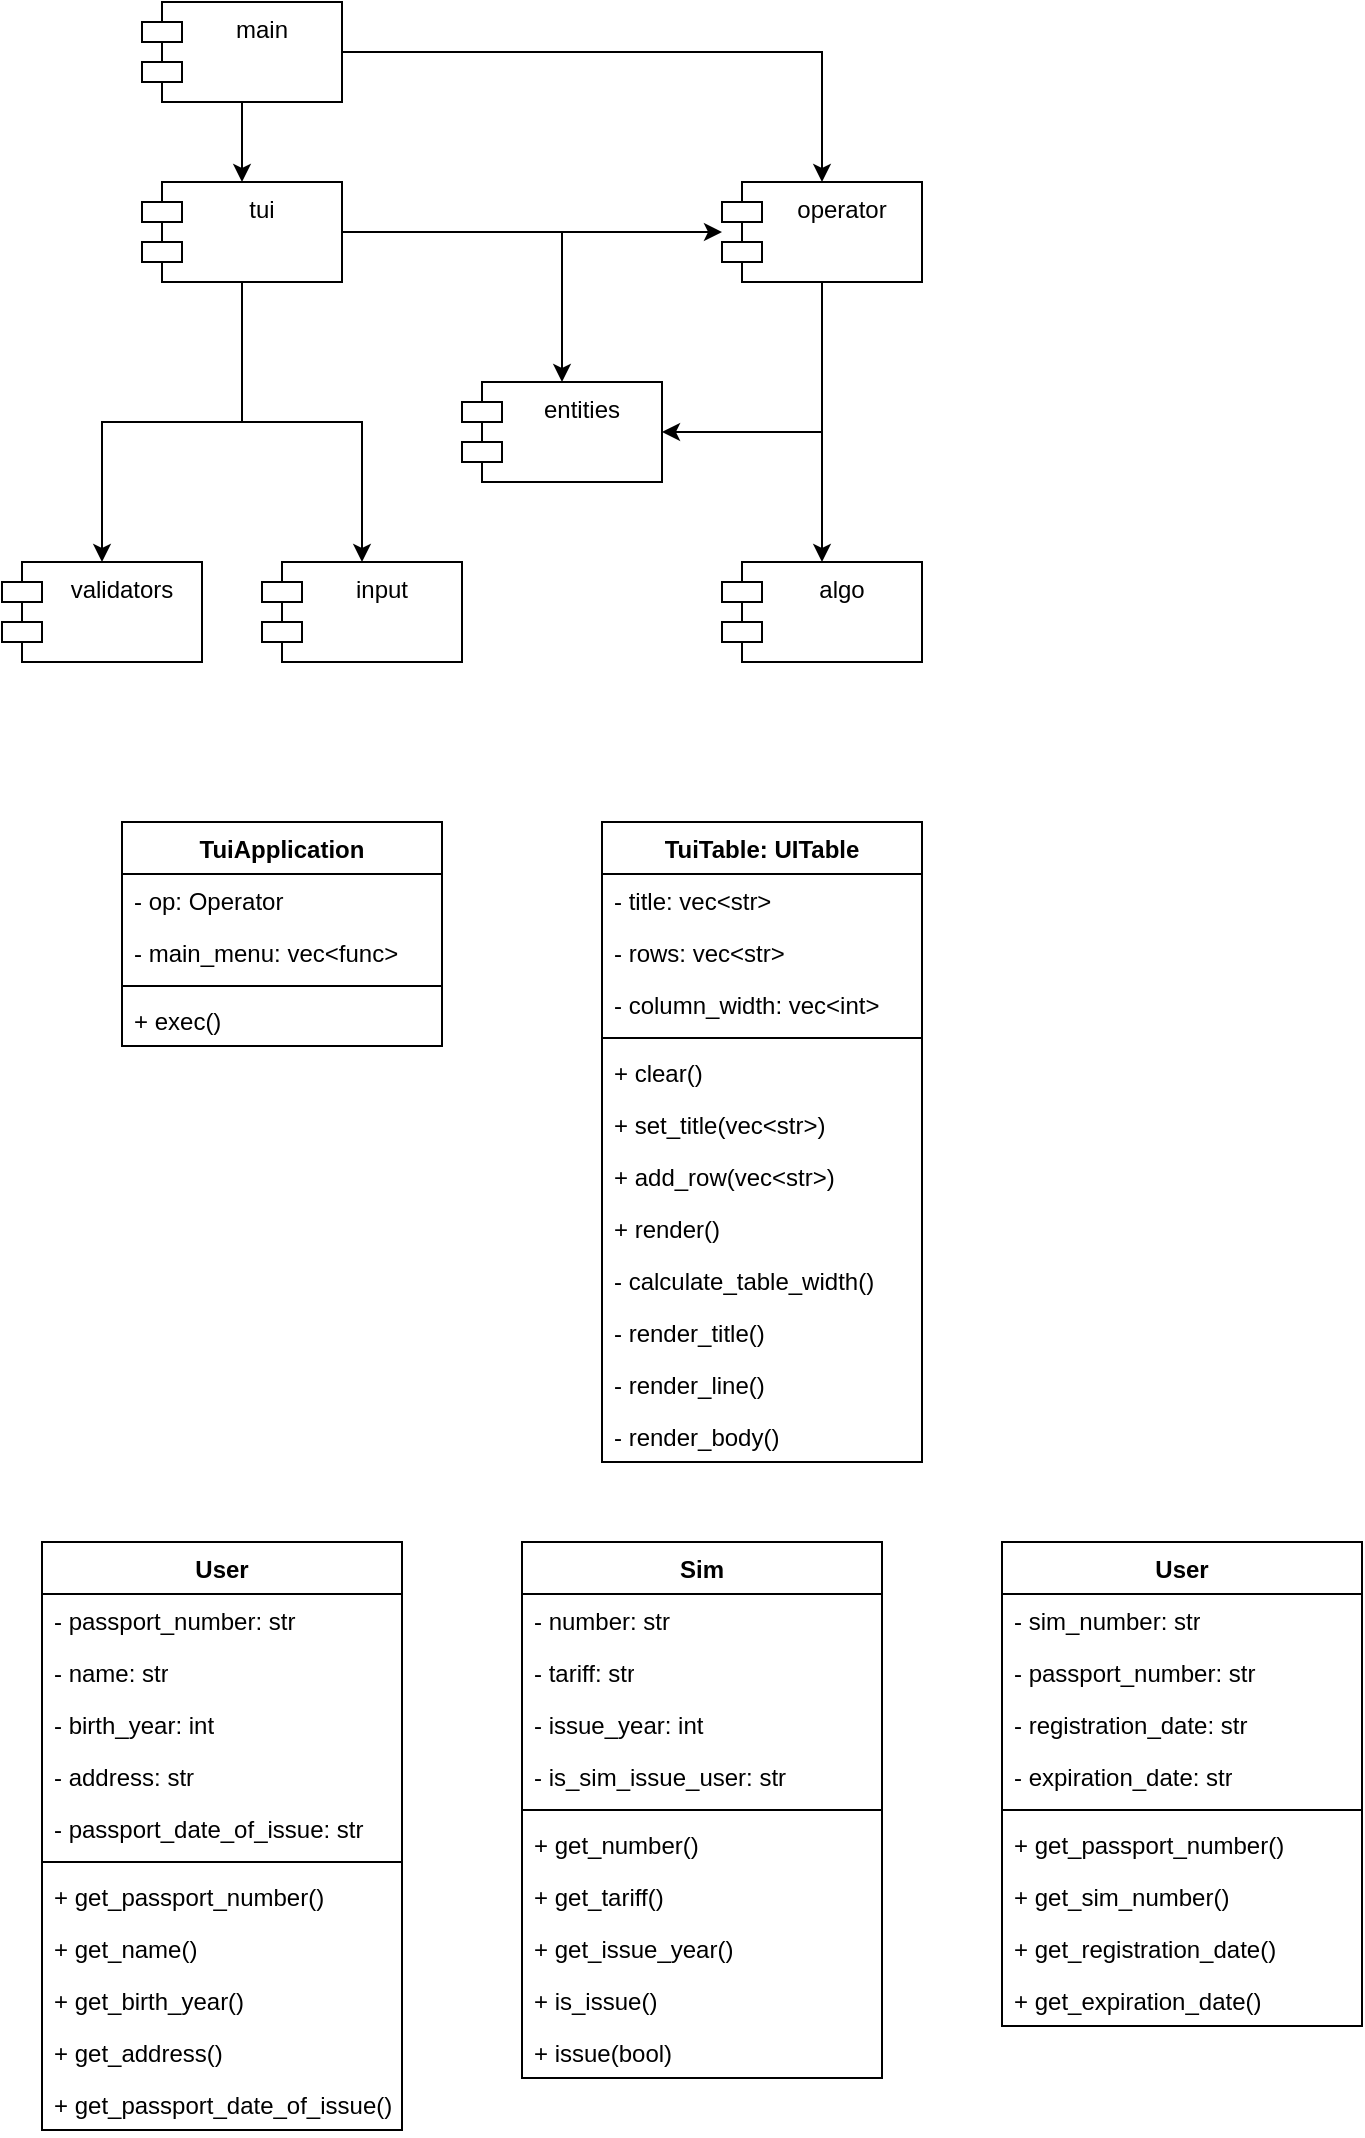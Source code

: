 <mxfile version="26.2.2">
  <diagram name="Page-1" id="oiawvk82hd4Ck84aFNNM">
    <mxGraphModel dx="1182" dy="685" grid="1" gridSize="10" guides="1" tooltips="1" connect="1" arrows="1" fold="1" page="1" pageScale="1" pageWidth="850" pageHeight="1100" math="0" shadow="0">
      <root>
        <mxCell id="0" />
        <mxCell id="1" parent="0" />
        <mxCell id="pULgV8E5IBTIdqK-v0uu-3" value="algo" style="shape=module;align=left;spacingLeft=20;align=center;verticalAlign=top;whiteSpace=wrap;html=1;" vertex="1" parent="1">
          <mxGeometry x="380" y="310" width="100" height="50" as="geometry" />
        </mxCell>
        <mxCell id="pULgV8E5IBTIdqK-v0uu-18" style="edgeStyle=orthogonalEdgeStyle;rounded=0;orthogonalLoop=1;jettySize=auto;html=1;entryX=1;entryY=0.5;entryDx=0;entryDy=0;" edge="1" parent="1" source="pULgV8E5IBTIdqK-v0uu-4" target="pULgV8E5IBTIdqK-v0uu-12">
          <mxGeometry relative="1" as="geometry">
            <mxPoint x="370" y="240.0" as="targetPoint" />
            <Array as="points">
              <mxPoint x="430" y="245" />
            </Array>
          </mxGeometry>
        </mxCell>
        <mxCell id="pULgV8E5IBTIdqK-v0uu-19" style="edgeStyle=orthogonalEdgeStyle;rounded=0;orthogonalLoop=1;jettySize=auto;html=1;" edge="1" parent="1" source="pULgV8E5IBTIdqK-v0uu-4" target="pULgV8E5IBTIdqK-v0uu-3">
          <mxGeometry relative="1" as="geometry" />
        </mxCell>
        <mxCell id="pULgV8E5IBTIdqK-v0uu-4" value="operator" style="shape=module;align=left;spacingLeft=20;align=center;verticalAlign=top;whiteSpace=wrap;html=1;" vertex="1" parent="1">
          <mxGeometry x="380" y="120" width="100" height="50" as="geometry" />
        </mxCell>
        <mxCell id="pULgV8E5IBTIdqK-v0uu-14" style="edgeStyle=orthogonalEdgeStyle;rounded=0;orthogonalLoop=1;jettySize=auto;html=1;" edge="1" parent="1" source="pULgV8E5IBTIdqK-v0uu-5" target="pULgV8E5IBTIdqK-v0uu-7">
          <mxGeometry relative="1" as="geometry" />
        </mxCell>
        <mxCell id="pULgV8E5IBTIdqK-v0uu-23" style="edgeStyle=orthogonalEdgeStyle;rounded=0;orthogonalLoop=1;jettySize=auto;html=1;" edge="1" parent="1" source="pULgV8E5IBTIdqK-v0uu-5" target="pULgV8E5IBTIdqK-v0uu-4">
          <mxGeometry relative="1" as="geometry">
            <mxPoint x="340" y="120" as="targetPoint" />
          </mxGeometry>
        </mxCell>
        <mxCell id="pULgV8E5IBTIdqK-v0uu-5" value="main" style="shape=module;align=left;spacingLeft=20;align=center;verticalAlign=top;whiteSpace=wrap;html=1;" vertex="1" parent="1">
          <mxGeometry x="90" y="30" width="100" height="50" as="geometry" />
        </mxCell>
        <mxCell id="pULgV8E5IBTIdqK-v0uu-15" style="edgeStyle=orthogonalEdgeStyle;rounded=0;orthogonalLoop=1;jettySize=auto;html=1;" edge="1" parent="1" source="pULgV8E5IBTIdqK-v0uu-7" target="pULgV8E5IBTIdqK-v0uu-4">
          <mxGeometry relative="1" as="geometry" />
        </mxCell>
        <mxCell id="pULgV8E5IBTIdqK-v0uu-17" style="edgeStyle=orthogonalEdgeStyle;rounded=0;orthogonalLoop=1;jettySize=auto;html=1;entryX=0.5;entryY=0;entryDx=0;entryDy=0;" edge="1" parent="1" source="pULgV8E5IBTIdqK-v0uu-7" target="pULgV8E5IBTIdqK-v0uu-12">
          <mxGeometry relative="1" as="geometry">
            <Array as="points">
              <mxPoint x="300" y="145" />
            </Array>
          </mxGeometry>
        </mxCell>
        <mxCell id="pULgV8E5IBTIdqK-v0uu-21" style="edgeStyle=orthogonalEdgeStyle;rounded=0;orthogonalLoop=1;jettySize=auto;html=1;" edge="1" parent="1" source="pULgV8E5IBTIdqK-v0uu-7" target="pULgV8E5IBTIdqK-v0uu-9">
          <mxGeometry relative="1" as="geometry" />
        </mxCell>
        <mxCell id="pULgV8E5IBTIdqK-v0uu-22" style="edgeStyle=orthogonalEdgeStyle;rounded=0;orthogonalLoop=1;jettySize=auto;html=1;" edge="1" parent="1" source="pULgV8E5IBTIdqK-v0uu-7" target="pULgV8E5IBTIdqK-v0uu-11">
          <mxGeometry relative="1" as="geometry" />
        </mxCell>
        <mxCell id="pULgV8E5IBTIdqK-v0uu-7" value="tui" style="shape=module;align=left;spacingLeft=20;align=center;verticalAlign=top;whiteSpace=wrap;html=1;" vertex="1" parent="1">
          <mxGeometry x="90" y="120" width="100" height="50" as="geometry" />
        </mxCell>
        <mxCell id="pULgV8E5IBTIdqK-v0uu-9" value="validators" style="shape=module;align=left;spacingLeft=20;align=center;verticalAlign=top;whiteSpace=wrap;html=1;" vertex="1" parent="1">
          <mxGeometry x="20" y="310" width="100" height="50" as="geometry" />
        </mxCell>
        <mxCell id="pULgV8E5IBTIdqK-v0uu-11" value="input" style="shape=module;align=left;spacingLeft=20;align=center;verticalAlign=top;whiteSpace=wrap;html=1;" vertex="1" parent="1">
          <mxGeometry x="150" y="310" width="100" height="50" as="geometry" />
        </mxCell>
        <mxCell id="pULgV8E5IBTIdqK-v0uu-12" value="entities" style="shape=module;align=left;spacingLeft=20;align=center;verticalAlign=top;whiteSpace=wrap;html=1;" vertex="1" parent="1">
          <mxGeometry x="250" y="220" width="100" height="50" as="geometry" />
        </mxCell>
        <mxCell id="pULgV8E5IBTIdqK-v0uu-24" value="TuiApplication" style="swimlane;fontStyle=1;align=center;verticalAlign=top;childLayout=stackLayout;horizontal=1;startSize=26;horizontalStack=0;resizeParent=1;resizeParentMax=0;resizeLast=0;collapsible=1;marginBottom=0;whiteSpace=wrap;html=1;" vertex="1" parent="1">
          <mxGeometry x="80" y="440" width="160" height="112" as="geometry">
            <mxRectangle x="110" y="430" width="120" height="30" as="alternateBounds" />
          </mxGeometry>
        </mxCell>
        <mxCell id="pULgV8E5IBTIdqK-v0uu-25" value="- op: Operator" style="text;strokeColor=none;fillColor=none;align=left;verticalAlign=top;spacingLeft=4;spacingRight=4;overflow=hidden;rotatable=0;points=[[0,0.5],[1,0.5]];portConstraint=eastwest;whiteSpace=wrap;html=1;" vertex="1" parent="pULgV8E5IBTIdqK-v0uu-24">
          <mxGeometry y="26" width="160" height="26" as="geometry" />
        </mxCell>
        <mxCell id="pULgV8E5IBTIdqK-v0uu-29" value="- main_menu: vec&amp;lt;func&amp;gt;" style="text;strokeColor=none;fillColor=none;align=left;verticalAlign=top;spacingLeft=4;spacingRight=4;overflow=hidden;rotatable=0;points=[[0,0.5],[1,0.5]];portConstraint=eastwest;whiteSpace=wrap;html=1;" vertex="1" parent="pULgV8E5IBTIdqK-v0uu-24">
          <mxGeometry y="52" width="160" height="26" as="geometry" />
        </mxCell>
        <mxCell id="pULgV8E5IBTIdqK-v0uu-26" value="" style="line;strokeWidth=1;fillColor=none;align=left;verticalAlign=middle;spacingTop=-1;spacingLeft=3;spacingRight=3;rotatable=0;labelPosition=right;points=[];portConstraint=eastwest;strokeColor=inherit;" vertex="1" parent="pULgV8E5IBTIdqK-v0uu-24">
          <mxGeometry y="78" width="160" height="8" as="geometry" />
        </mxCell>
        <mxCell id="pULgV8E5IBTIdqK-v0uu-27" value="+ exec()" style="text;strokeColor=none;fillColor=none;align=left;verticalAlign=top;spacingLeft=4;spacingRight=4;overflow=hidden;rotatable=0;points=[[0,0.5],[1,0.5]];portConstraint=eastwest;whiteSpace=wrap;html=1;" vertex="1" parent="pULgV8E5IBTIdqK-v0uu-24">
          <mxGeometry y="86" width="160" height="26" as="geometry" />
        </mxCell>
        <mxCell id="pULgV8E5IBTIdqK-v0uu-30" value="TuiTable: UITable" style="swimlane;fontStyle=1;align=center;verticalAlign=top;childLayout=stackLayout;horizontal=1;startSize=26;horizontalStack=0;resizeParent=1;resizeParentMax=0;resizeLast=0;collapsible=1;marginBottom=0;whiteSpace=wrap;html=1;" vertex="1" parent="1">
          <mxGeometry x="320" y="440" width="160" height="320" as="geometry">
            <mxRectangle x="110" y="430" width="120" height="30" as="alternateBounds" />
          </mxGeometry>
        </mxCell>
        <mxCell id="pULgV8E5IBTIdqK-v0uu-31" value="- title: vec&amp;lt;str&amp;gt;" style="text;strokeColor=none;fillColor=none;align=left;verticalAlign=top;spacingLeft=4;spacingRight=4;overflow=hidden;rotatable=0;points=[[0,0.5],[1,0.5]];portConstraint=eastwest;whiteSpace=wrap;html=1;" vertex="1" parent="pULgV8E5IBTIdqK-v0uu-30">
          <mxGeometry y="26" width="160" height="26" as="geometry" />
        </mxCell>
        <mxCell id="pULgV8E5IBTIdqK-v0uu-32" value="- rows: vec&amp;lt;str&amp;gt;" style="text;strokeColor=none;fillColor=none;align=left;verticalAlign=top;spacingLeft=4;spacingRight=4;overflow=hidden;rotatable=0;points=[[0,0.5],[1,0.5]];portConstraint=eastwest;whiteSpace=wrap;html=1;" vertex="1" parent="pULgV8E5IBTIdqK-v0uu-30">
          <mxGeometry y="52" width="160" height="26" as="geometry" />
        </mxCell>
        <mxCell id="pULgV8E5IBTIdqK-v0uu-35" value="- column_width: vec&amp;lt;int&amp;gt;" style="text;strokeColor=none;fillColor=none;align=left;verticalAlign=top;spacingLeft=4;spacingRight=4;overflow=hidden;rotatable=0;points=[[0,0.5],[1,0.5]];portConstraint=eastwest;whiteSpace=wrap;html=1;" vertex="1" parent="pULgV8E5IBTIdqK-v0uu-30">
          <mxGeometry y="78" width="160" height="26" as="geometry" />
        </mxCell>
        <mxCell id="pULgV8E5IBTIdqK-v0uu-33" value="" style="line;strokeWidth=1;fillColor=none;align=left;verticalAlign=middle;spacingTop=-1;spacingLeft=3;spacingRight=3;rotatable=0;labelPosition=right;points=[];portConstraint=eastwest;strokeColor=inherit;" vertex="1" parent="pULgV8E5IBTIdqK-v0uu-30">
          <mxGeometry y="104" width="160" height="8" as="geometry" />
        </mxCell>
        <mxCell id="pULgV8E5IBTIdqK-v0uu-34" value="+ clear()" style="text;strokeColor=none;fillColor=none;align=left;verticalAlign=top;spacingLeft=4;spacingRight=4;overflow=hidden;rotatable=0;points=[[0,0.5],[1,0.5]];portConstraint=eastwest;whiteSpace=wrap;html=1;" vertex="1" parent="pULgV8E5IBTIdqK-v0uu-30">
          <mxGeometry y="112" width="160" height="26" as="geometry" />
        </mxCell>
        <mxCell id="pULgV8E5IBTIdqK-v0uu-36" value="+ set_title(vec&amp;lt;str&amp;gt;)" style="text;strokeColor=none;fillColor=none;align=left;verticalAlign=top;spacingLeft=4;spacingRight=4;overflow=hidden;rotatable=0;points=[[0,0.5],[1,0.5]];portConstraint=eastwest;whiteSpace=wrap;html=1;" vertex="1" parent="pULgV8E5IBTIdqK-v0uu-30">
          <mxGeometry y="138" width="160" height="26" as="geometry" />
        </mxCell>
        <mxCell id="pULgV8E5IBTIdqK-v0uu-37" value="+ add_row(vec&amp;lt;str&amp;gt;)" style="text;strokeColor=none;fillColor=none;align=left;verticalAlign=top;spacingLeft=4;spacingRight=4;overflow=hidden;rotatable=0;points=[[0,0.5],[1,0.5]];portConstraint=eastwest;whiteSpace=wrap;html=1;" vertex="1" parent="pULgV8E5IBTIdqK-v0uu-30">
          <mxGeometry y="164" width="160" height="26" as="geometry" />
        </mxCell>
        <mxCell id="pULgV8E5IBTIdqK-v0uu-38" value="+ render()" style="text;strokeColor=none;fillColor=none;align=left;verticalAlign=top;spacingLeft=4;spacingRight=4;overflow=hidden;rotatable=0;points=[[0,0.5],[1,0.5]];portConstraint=eastwest;whiteSpace=wrap;html=1;" vertex="1" parent="pULgV8E5IBTIdqK-v0uu-30">
          <mxGeometry y="190" width="160" height="26" as="geometry" />
        </mxCell>
        <mxCell id="pULgV8E5IBTIdqK-v0uu-52" value="- calculate_table_width()" style="text;strokeColor=none;fillColor=none;align=left;verticalAlign=top;spacingLeft=4;spacingRight=4;overflow=hidden;rotatable=0;points=[[0,0.5],[1,0.5]];portConstraint=eastwest;whiteSpace=wrap;html=1;" vertex="1" parent="pULgV8E5IBTIdqK-v0uu-30">
          <mxGeometry y="216" width="160" height="26" as="geometry" />
        </mxCell>
        <mxCell id="pULgV8E5IBTIdqK-v0uu-53" value="- render_title()" style="text;strokeColor=none;fillColor=none;align=left;verticalAlign=top;spacingLeft=4;spacingRight=4;overflow=hidden;rotatable=0;points=[[0,0.5],[1,0.5]];portConstraint=eastwest;whiteSpace=wrap;html=1;" vertex="1" parent="pULgV8E5IBTIdqK-v0uu-30">
          <mxGeometry y="242" width="160" height="26" as="geometry" />
        </mxCell>
        <mxCell id="pULgV8E5IBTIdqK-v0uu-54" value="- render_line()" style="text;strokeColor=none;fillColor=none;align=left;verticalAlign=top;spacingLeft=4;spacingRight=4;overflow=hidden;rotatable=0;points=[[0,0.5],[1,0.5]];portConstraint=eastwest;whiteSpace=wrap;html=1;" vertex="1" parent="pULgV8E5IBTIdqK-v0uu-30">
          <mxGeometry y="268" width="160" height="26" as="geometry" />
        </mxCell>
        <mxCell id="pULgV8E5IBTIdqK-v0uu-55" value="- render_body()" style="text;strokeColor=none;fillColor=none;align=left;verticalAlign=top;spacingLeft=4;spacingRight=4;overflow=hidden;rotatable=0;points=[[0,0.5],[1,0.5]];portConstraint=eastwest;whiteSpace=wrap;html=1;" vertex="1" parent="pULgV8E5IBTIdqK-v0uu-30">
          <mxGeometry y="294" width="160" height="26" as="geometry" />
        </mxCell>
        <mxCell id="pULgV8E5IBTIdqK-v0uu-39" value="User" style="swimlane;fontStyle=1;align=center;verticalAlign=top;childLayout=stackLayout;horizontal=1;startSize=26;horizontalStack=0;resizeParent=1;resizeParentMax=0;resizeLast=0;collapsible=1;marginBottom=0;whiteSpace=wrap;html=1;" vertex="1" parent="1">
          <mxGeometry x="40" y="800" width="180" height="294" as="geometry">
            <mxRectangle x="110" y="430" width="120" height="30" as="alternateBounds" />
          </mxGeometry>
        </mxCell>
        <mxCell id="pULgV8E5IBTIdqK-v0uu-40" value="- passport_number: str" style="text;strokeColor=none;fillColor=none;align=left;verticalAlign=top;spacingLeft=4;spacingRight=4;overflow=hidden;rotatable=0;points=[[0,0.5],[1,0.5]];portConstraint=eastwest;whiteSpace=wrap;html=1;" vertex="1" parent="pULgV8E5IBTIdqK-v0uu-39">
          <mxGeometry y="26" width="180" height="26" as="geometry" />
        </mxCell>
        <mxCell id="pULgV8E5IBTIdqK-v0uu-41" value="- name: str" style="text;strokeColor=none;fillColor=none;align=left;verticalAlign=top;spacingLeft=4;spacingRight=4;overflow=hidden;rotatable=0;points=[[0,0.5],[1,0.5]];portConstraint=eastwest;whiteSpace=wrap;html=1;" vertex="1" parent="pULgV8E5IBTIdqK-v0uu-39">
          <mxGeometry y="52" width="180" height="26" as="geometry" />
        </mxCell>
        <mxCell id="pULgV8E5IBTIdqK-v0uu-42" value="- birth_year: int" style="text;strokeColor=none;fillColor=none;align=left;verticalAlign=top;spacingLeft=4;spacingRight=4;overflow=hidden;rotatable=0;points=[[0,0.5],[1,0.5]];portConstraint=eastwest;whiteSpace=wrap;html=1;" vertex="1" parent="pULgV8E5IBTIdqK-v0uu-39">
          <mxGeometry y="78" width="180" height="26" as="geometry" />
        </mxCell>
        <mxCell id="pULgV8E5IBTIdqK-v0uu-48" value="- address: str" style="text;strokeColor=none;fillColor=none;align=left;verticalAlign=top;spacingLeft=4;spacingRight=4;overflow=hidden;rotatable=0;points=[[0,0.5],[1,0.5]];portConstraint=eastwest;whiteSpace=wrap;html=1;" vertex="1" parent="pULgV8E5IBTIdqK-v0uu-39">
          <mxGeometry y="104" width="180" height="26" as="geometry" />
        </mxCell>
        <mxCell id="pULgV8E5IBTIdqK-v0uu-49" value="- passport_date_of_issue: str" style="text;strokeColor=none;fillColor=none;align=left;verticalAlign=top;spacingLeft=4;spacingRight=4;overflow=hidden;rotatable=0;points=[[0,0.5],[1,0.5]];portConstraint=eastwest;whiteSpace=wrap;html=1;" vertex="1" parent="pULgV8E5IBTIdqK-v0uu-39">
          <mxGeometry y="130" width="180" height="26" as="geometry" />
        </mxCell>
        <mxCell id="pULgV8E5IBTIdqK-v0uu-43" value="" style="line;strokeWidth=1;fillColor=none;align=left;verticalAlign=middle;spacingTop=-1;spacingLeft=3;spacingRight=3;rotatable=0;labelPosition=right;points=[];portConstraint=eastwest;strokeColor=inherit;" vertex="1" parent="pULgV8E5IBTIdqK-v0uu-39">
          <mxGeometry y="156" width="180" height="8" as="geometry" />
        </mxCell>
        <mxCell id="pULgV8E5IBTIdqK-v0uu-44" value="+ get_passport_number()" style="text;strokeColor=none;fillColor=none;align=left;verticalAlign=top;spacingLeft=4;spacingRight=4;overflow=hidden;rotatable=0;points=[[0,0.5],[1,0.5]];portConstraint=eastwest;whiteSpace=wrap;html=1;" vertex="1" parent="pULgV8E5IBTIdqK-v0uu-39">
          <mxGeometry y="164" width="180" height="26" as="geometry" />
        </mxCell>
        <mxCell id="pULgV8E5IBTIdqK-v0uu-45" value="+ get_name()" style="text;strokeColor=none;fillColor=none;align=left;verticalAlign=top;spacingLeft=4;spacingRight=4;overflow=hidden;rotatable=0;points=[[0,0.5],[1,0.5]];portConstraint=eastwest;whiteSpace=wrap;html=1;" vertex="1" parent="pULgV8E5IBTIdqK-v0uu-39">
          <mxGeometry y="190" width="180" height="26" as="geometry" />
        </mxCell>
        <mxCell id="pULgV8E5IBTIdqK-v0uu-46" value="+ get_birth_year()" style="text;strokeColor=none;fillColor=none;align=left;verticalAlign=top;spacingLeft=4;spacingRight=4;overflow=hidden;rotatable=0;points=[[0,0.5],[1,0.5]];portConstraint=eastwest;whiteSpace=wrap;html=1;" vertex="1" parent="pULgV8E5IBTIdqK-v0uu-39">
          <mxGeometry y="216" width="180" height="26" as="geometry" />
        </mxCell>
        <mxCell id="pULgV8E5IBTIdqK-v0uu-50" value="+ get_address()" style="text;strokeColor=none;fillColor=none;align=left;verticalAlign=top;spacingLeft=4;spacingRight=4;overflow=hidden;rotatable=0;points=[[0,0.5],[1,0.5]];portConstraint=eastwest;whiteSpace=wrap;html=1;" vertex="1" parent="pULgV8E5IBTIdqK-v0uu-39">
          <mxGeometry y="242" width="180" height="26" as="geometry" />
        </mxCell>
        <mxCell id="pULgV8E5IBTIdqK-v0uu-56" value="+ get_passport_date_of_issue()" style="text;strokeColor=none;fillColor=none;align=left;verticalAlign=top;spacingLeft=4;spacingRight=4;overflow=hidden;rotatable=0;points=[[0,0.5],[1,0.5]];portConstraint=eastwest;whiteSpace=wrap;html=1;" vertex="1" parent="pULgV8E5IBTIdqK-v0uu-39">
          <mxGeometry y="268" width="180" height="26" as="geometry" />
        </mxCell>
        <mxCell id="pULgV8E5IBTIdqK-v0uu-57" value="Sim" style="swimlane;fontStyle=1;align=center;verticalAlign=top;childLayout=stackLayout;horizontal=1;startSize=26;horizontalStack=0;resizeParent=1;resizeParentMax=0;resizeLast=0;collapsible=1;marginBottom=0;whiteSpace=wrap;html=1;" vertex="1" parent="1">
          <mxGeometry x="280" y="800" width="180" height="268" as="geometry">
            <mxRectangle x="110" y="430" width="120" height="30" as="alternateBounds" />
          </mxGeometry>
        </mxCell>
        <mxCell id="pULgV8E5IBTIdqK-v0uu-58" value="- number: str" style="text;strokeColor=none;fillColor=none;align=left;verticalAlign=top;spacingLeft=4;spacingRight=4;overflow=hidden;rotatable=0;points=[[0,0.5],[1,0.5]];portConstraint=eastwest;whiteSpace=wrap;html=1;" vertex="1" parent="pULgV8E5IBTIdqK-v0uu-57">
          <mxGeometry y="26" width="180" height="26" as="geometry" />
        </mxCell>
        <mxCell id="pULgV8E5IBTIdqK-v0uu-59" value="- tariff: str" style="text;strokeColor=none;fillColor=none;align=left;verticalAlign=top;spacingLeft=4;spacingRight=4;overflow=hidden;rotatable=0;points=[[0,0.5],[1,0.5]];portConstraint=eastwest;whiteSpace=wrap;html=1;" vertex="1" parent="pULgV8E5IBTIdqK-v0uu-57">
          <mxGeometry y="52" width="180" height="26" as="geometry" />
        </mxCell>
        <mxCell id="pULgV8E5IBTIdqK-v0uu-60" value="- issue_year: int" style="text;strokeColor=none;fillColor=none;align=left;verticalAlign=top;spacingLeft=4;spacingRight=4;overflow=hidden;rotatable=0;points=[[0,0.5],[1,0.5]];portConstraint=eastwest;whiteSpace=wrap;html=1;" vertex="1" parent="pULgV8E5IBTIdqK-v0uu-57">
          <mxGeometry y="78" width="180" height="26" as="geometry" />
        </mxCell>
        <mxCell id="pULgV8E5IBTIdqK-v0uu-61" value="- is_sim_issue_user: str" style="text;strokeColor=none;fillColor=none;align=left;verticalAlign=top;spacingLeft=4;spacingRight=4;overflow=hidden;rotatable=0;points=[[0,0.5],[1,0.5]];portConstraint=eastwest;whiteSpace=wrap;html=1;" vertex="1" parent="pULgV8E5IBTIdqK-v0uu-57">
          <mxGeometry y="104" width="180" height="26" as="geometry" />
        </mxCell>
        <mxCell id="pULgV8E5IBTIdqK-v0uu-63" value="" style="line;strokeWidth=1;fillColor=none;align=left;verticalAlign=middle;spacingTop=-1;spacingLeft=3;spacingRight=3;rotatable=0;labelPosition=right;points=[];portConstraint=eastwest;strokeColor=inherit;" vertex="1" parent="pULgV8E5IBTIdqK-v0uu-57">
          <mxGeometry y="130" width="180" height="8" as="geometry" />
        </mxCell>
        <mxCell id="pULgV8E5IBTIdqK-v0uu-64" value="+ get_number()" style="text;strokeColor=none;fillColor=none;align=left;verticalAlign=top;spacingLeft=4;spacingRight=4;overflow=hidden;rotatable=0;points=[[0,0.5],[1,0.5]];portConstraint=eastwest;whiteSpace=wrap;html=1;" vertex="1" parent="pULgV8E5IBTIdqK-v0uu-57">
          <mxGeometry y="138" width="180" height="26" as="geometry" />
        </mxCell>
        <mxCell id="pULgV8E5IBTIdqK-v0uu-65" value="+ get_tariff()" style="text;strokeColor=none;fillColor=none;align=left;verticalAlign=top;spacingLeft=4;spacingRight=4;overflow=hidden;rotatable=0;points=[[0,0.5],[1,0.5]];portConstraint=eastwest;whiteSpace=wrap;html=1;" vertex="1" parent="pULgV8E5IBTIdqK-v0uu-57">
          <mxGeometry y="164" width="180" height="26" as="geometry" />
        </mxCell>
        <mxCell id="pULgV8E5IBTIdqK-v0uu-66" value="+ get_issue_year()" style="text;strokeColor=none;fillColor=none;align=left;verticalAlign=top;spacingLeft=4;spacingRight=4;overflow=hidden;rotatable=0;points=[[0,0.5],[1,0.5]];portConstraint=eastwest;whiteSpace=wrap;html=1;" vertex="1" parent="pULgV8E5IBTIdqK-v0uu-57">
          <mxGeometry y="190" width="180" height="26" as="geometry" />
        </mxCell>
        <mxCell id="pULgV8E5IBTIdqK-v0uu-67" value="+ is_issue()" style="text;strokeColor=none;fillColor=none;align=left;verticalAlign=top;spacingLeft=4;spacingRight=4;overflow=hidden;rotatable=0;points=[[0,0.5],[1,0.5]];portConstraint=eastwest;whiteSpace=wrap;html=1;" vertex="1" parent="pULgV8E5IBTIdqK-v0uu-57">
          <mxGeometry y="216" width="180" height="26" as="geometry" />
        </mxCell>
        <mxCell id="pULgV8E5IBTIdqK-v0uu-68" value="+ issue(bool)" style="text;strokeColor=none;fillColor=none;align=left;verticalAlign=top;spacingLeft=4;spacingRight=4;overflow=hidden;rotatable=0;points=[[0,0.5],[1,0.5]];portConstraint=eastwest;whiteSpace=wrap;html=1;" vertex="1" parent="pULgV8E5IBTIdqK-v0uu-57">
          <mxGeometry y="242" width="180" height="26" as="geometry" />
        </mxCell>
        <mxCell id="pULgV8E5IBTIdqK-v0uu-69" value="User" style="swimlane;fontStyle=1;align=center;verticalAlign=top;childLayout=stackLayout;horizontal=1;startSize=26;horizontalStack=0;resizeParent=1;resizeParentMax=0;resizeLast=0;collapsible=1;marginBottom=0;whiteSpace=wrap;html=1;" vertex="1" parent="1">
          <mxGeometry x="520" y="800" width="180" height="242" as="geometry">
            <mxRectangle x="110" y="430" width="120" height="30" as="alternateBounds" />
          </mxGeometry>
        </mxCell>
        <mxCell id="pULgV8E5IBTIdqK-v0uu-81" value="- sim_number: str" style="text;strokeColor=none;fillColor=none;align=left;verticalAlign=top;spacingLeft=4;spacingRight=4;overflow=hidden;rotatable=0;points=[[0,0.5],[1,0.5]];portConstraint=eastwest;whiteSpace=wrap;html=1;" vertex="1" parent="pULgV8E5IBTIdqK-v0uu-69">
          <mxGeometry y="26" width="180" height="26" as="geometry" />
        </mxCell>
        <mxCell id="pULgV8E5IBTIdqK-v0uu-70" value="- passport_number: str" style="text;strokeColor=none;fillColor=none;align=left;verticalAlign=top;spacingLeft=4;spacingRight=4;overflow=hidden;rotatable=0;points=[[0,0.5],[1,0.5]];portConstraint=eastwest;whiteSpace=wrap;html=1;" vertex="1" parent="pULgV8E5IBTIdqK-v0uu-69">
          <mxGeometry y="52" width="180" height="26" as="geometry" />
        </mxCell>
        <mxCell id="pULgV8E5IBTIdqK-v0uu-71" value="- registration_date: str" style="text;strokeColor=none;fillColor=none;align=left;verticalAlign=top;spacingLeft=4;spacingRight=4;overflow=hidden;rotatable=0;points=[[0,0.5],[1,0.5]];portConstraint=eastwest;whiteSpace=wrap;html=1;" vertex="1" parent="pULgV8E5IBTIdqK-v0uu-69">
          <mxGeometry y="78" width="180" height="26" as="geometry" />
        </mxCell>
        <mxCell id="pULgV8E5IBTIdqK-v0uu-82" value="- expiration_date: str" style="text;strokeColor=none;fillColor=none;align=left;verticalAlign=top;spacingLeft=4;spacingRight=4;overflow=hidden;rotatable=0;points=[[0,0.5],[1,0.5]];portConstraint=eastwest;whiteSpace=wrap;html=1;" vertex="1" parent="pULgV8E5IBTIdqK-v0uu-69">
          <mxGeometry y="104" width="180" height="26" as="geometry" />
        </mxCell>
        <mxCell id="pULgV8E5IBTIdqK-v0uu-75" value="" style="line;strokeWidth=1;fillColor=none;align=left;verticalAlign=middle;spacingTop=-1;spacingLeft=3;spacingRight=3;rotatable=0;labelPosition=right;points=[];portConstraint=eastwest;strokeColor=inherit;" vertex="1" parent="pULgV8E5IBTIdqK-v0uu-69">
          <mxGeometry y="130" width="180" height="8" as="geometry" />
        </mxCell>
        <mxCell id="pULgV8E5IBTIdqK-v0uu-76" value="+ get_passport_number()" style="text;strokeColor=none;fillColor=none;align=left;verticalAlign=top;spacingLeft=4;spacingRight=4;overflow=hidden;rotatable=0;points=[[0,0.5],[1,0.5]];portConstraint=eastwest;whiteSpace=wrap;html=1;" vertex="1" parent="pULgV8E5IBTIdqK-v0uu-69">
          <mxGeometry y="138" width="180" height="26" as="geometry" />
        </mxCell>
        <mxCell id="pULgV8E5IBTIdqK-v0uu-77" value="+ get_sim_number()" style="text;strokeColor=none;fillColor=none;align=left;verticalAlign=top;spacingLeft=4;spacingRight=4;overflow=hidden;rotatable=0;points=[[0,0.5],[1,0.5]];portConstraint=eastwest;whiteSpace=wrap;html=1;" vertex="1" parent="pULgV8E5IBTIdqK-v0uu-69">
          <mxGeometry y="164" width="180" height="26" as="geometry" />
        </mxCell>
        <mxCell id="pULgV8E5IBTIdqK-v0uu-78" value="+ get_registration_date()" style="text;strokeColor=none;fillColor=none;align=left;verticalAlign=top;spacingLeft=4;spacingRight=4;overflow=hidden;rotatable=0;points=[[0,0.5],[1,0.5]];portConstraint=eastwest;whiteSpace=wrap;html=1;" vertex="1" parent="pULgV8E5IBTIdqK-v0uu-69">
          <mxGeometry y="190" width="180" height="26" as="geometry" />
        </mxCell>
        <mxCell id="pULgV8E5IBTIdqK-v0uu-79" value="+ get_expiration_date()" style="text;strokeColor=none;fillColor=none;align=left;verticalAlign=top;spacingLeft=4;spacingRight=4;overflow=hidden;rotatable=0;points=[[0,0.5],[1,0.5]];portConstraint=eastwest;whiteSpace=wrap;html=1;" vertex="1" parent="pULgV8E5IBTIdqK-v0uu-69">
          <mxGeometry y="216" width="180" height="26" as="geometry" />
        </mxCell>
      </root>
    </mxGraphModel>
  </diagram>
</mxfile>
